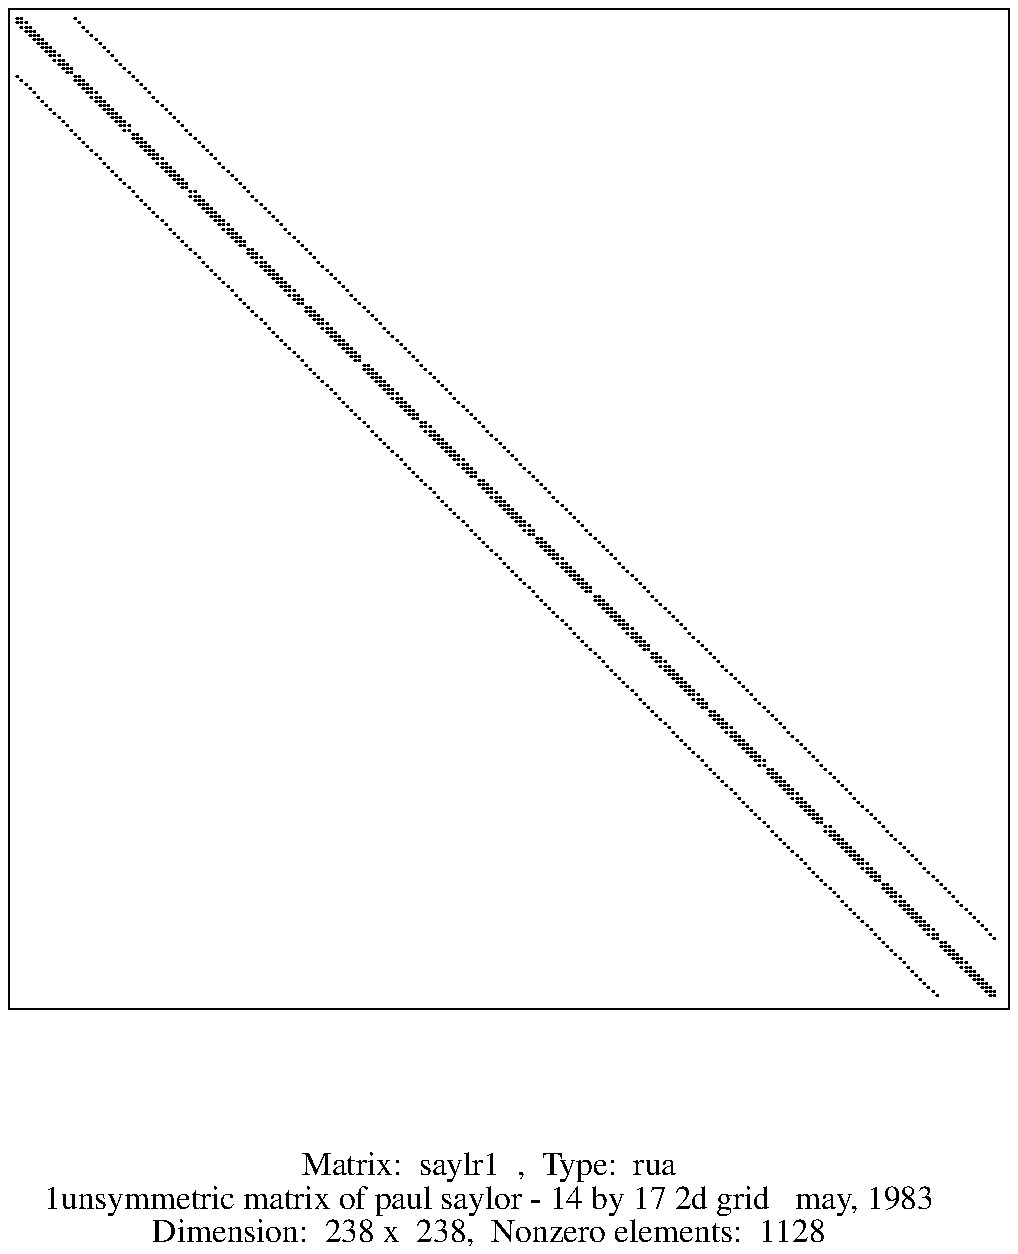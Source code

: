 .PS 5in
.po 1.8i
box invisible wid 7.0 ht 7.0 with .sw at (0.0,0.0) 
box wid  7.00 ht  7.00 with .sw at ( 0.00, 0.00)
.ps 12
"." at  0.030, 6.970 ljust  
"." at  0.030, 6.941 ljust  
"." at  0.030, 6.566 ljust  
"." at  0.059, 6.970 ljust  
"." at  0.059, 6.941 ljust  
"." at  0.059, 6.912 ljust  
"." at  0.059, 6.537 ljust  
"." at  0.088, 6.941 ljust  
"." at  0.088, 6.912 ljust  
"." at  0.088, 6.883 ljust  
"." at  0.088, 6.508 ljust  
"." at  0.117, 6.912 ljust  
"." at  0.117, 6.883 ljust  
"." at  0.117, 6.855 ljust  
"." at  0.117, 6.479 ljust  
"." at  0.145, 6.883 ljust  
"." at  0.145, 6.855 ljust  
"." at  0.145, 6.826 ljust  
"." at  0.145, 6.451 ljust  
"." at  0.174, 6.855 ljust  
"." at  0.174, 6.826 ljust  
"." at  0.174, 6.797 ljust  
"." at  0.174, 6.422 ljust  
"." at  0.203, 6.826 ljust  
"." at  0.203, 6.797 ljust  
"." at  0.203, 6.768 ljust  
"." at  0.203, 6.393 ljust  
"." at  0.232, 6.797 ljust  
"." at  0.232, 6.768 ljust  
"." at  0.232, 6.739 ljust  
"." at  0.232, 6.364 ljust  
"." at  0.261, 6.768 ljust  
"." at  0.261, 6.739 ljust  
"." at  0.261, 6.710 ljust  
"." at  0.261, 6.335 ljust  
"." at  0.290, 6.739 ljust  
"." at  0.290, 6.710 ljust  
"." at  0.290, 6.681 ljust  
"." at  0.290, 6.306 ljust  
"." at  0.319, 6.710 ljust  
"." at  0.319, 6.681 ljust  
"." at  0.319, 6.653 ljust  
"." at  0.319, 6.277 ljust  
"." at  0.347, 6.681 ljust  
"." at  0.347, 6.653 ljust  
"." at  0.347, 6.624 ljust  
"." at  0.347, 6.248 ljust  
"." at  0.376, 6.653 ljust  
"." at  0.376, 6.624 ljust  
"." at  0.376, 6.595 ljust  
"." at  0.376, 6.220 ljust  
"." at  0.405, 6.624 ljust  
"." at  0.405, 6.595 ljust  
"." at  0.405, 6.191 ljust  
"." at  0.434, 6.970 ljust  
"." at  0.434, 6.566 ljust  
"." at  0.434, 6.537 ljust  
"." at  0.434, 6.162 ljust  
"." at  0.463, 6.941 ljust  
"." at  0.463, 6.566 ljust  
"." at  0.463, 6.537 ljust  
"." at  0.463, 6.508 ljust  
"." at  0.463, 6.133 ljust  
"." at  0.492, 6.912 ljust  
"." at  0.492, 6.537 ljust  
"." at  0.492, 6.508 ljust  
"." at  0.492, 6.479 ljust  
"." at  0.492, 6.104 ljust  
"." at  0.521, 6.883 ljust  
"." at  0.521, 6.508 ljust  
"." at  0.521, 6.479 ljust  
"." at  0.521, 6.451 ljust  
"." at  0.521, 6.075 ljust  
"." at  0.549, 6.855 ljust  
"." at  0.549, 6.479 ljust  
"." at  0.549, 6.451 ljust  
"." at  0.549, 6.422 ljust  
"." at  0.549, 6.046 ljust  
"." at  0.578, 6.826 ljust  
"." at  0.578, 6.451 ljust  
"." at  0.578, 6.422 ljust  
"." at  0.578, 6.393 ljust  
"." at  0.578, 6.018 ljust  
"." at  0.607, 6.797 ljust  
"." at  0.607, 6.422 ljust  
"." at  0.607, 6.393 ljust  
"." at  0.607, 6.364 ljust  
"." at  0.607, 5.989 ljust  
"." at  0.636, 6.768 ljust  
"." at  0.636, 6.393 ljust  
"." at  0.636, 6.364 ljust  
"." at  0.636, 6.335 ljust  
"." at  0.636, 5.960 ljust  
"." at  0.665, 6.739 ljust  
"." at  0.665, 6.364 ljust  
"." at  0.665, 6.335 ljust  
"." at  0.665, 6.306 ljust  
"." at  0.665, 5.931 ljust  
"." at  0.694, 6.710 ljust  
"." at  0.694, 6.335 ljust  
"." at  0.694, 6.306 ljust  
"." at  0.694, 6.277 ljust  
"." at  0.694, 5.902 ljust  
"." at  0.723, 6.681 ljust  
"." at  0.723, 6.306 ljust  
"." at  0.723, 6.277 ljust  
"." at  0.723, 6.248 ljust  
"." at  0.723, 5.873 ljust  
"." at  0.752, 6.653 ljust  
"." at  0.752, 6.277 ljust  
"." at  0.752, 6.248 ljust  
"." at  0.752, 6.220 ljust  
"." at  0.752, 5.844 ljust  
"." at  0.780, 6.624 ljust  
"." at  0.780, 6.248 ljust  
"." at  0.780, 6.220 ljust  
"." at  0.780, 6.191 ljust  
"." at  0.780, 5.816 ljust  
"." at  0.809, 6.595 ljust  
"." at  0.809, 6.220 ljust  
"." at  0.809, 6.191 ljust  
"." at  0.809, 5.787 ljust  
"." at  0.838, 6.566 ljust  
"." at  0.838, 6.162 ljust  
"." at  0.838, 6.133 ljust  
"." at  0.838, 5.758 ljust  
"." at  0.867, 6.537 ljust  
"." at  0.867, 6.162 ljust  
"." at  0.867, 6.133 ljust  
"." at  0.867, 6.104 ljust  
"." at  0.867, 5.729 ljust  
"." at  0.896, 6.508 ljust  
"." at  0.896, 6.133 ljust  
"." at  0.896, 6.104 ljust  
"." at  0.896, 6.075 ljust  
"." at  0.896, 5.700 ljust  
"." at  0.925, 6.479 ljust  
"." at  0.925, 6.104 ljust  
"." at  0.925, 6.075 ljust  
"." at  0.925, 6.046 ljust  
"." at  0.925, 5.671 ljust  
"." at  0.954, 6.451 ljust  
"." at  0.954, 6.075 ljust  
"." at  0.954, 6.046 ljust  
"." at  0.954, 6.018 ljust  
"." at  0.954, 5.642 ljust  
"." at  0.982, 6.422 ljust  
"." at  0.982, 6.046 ljust  
"." at  0.982, 6.018 ljust  
"." at  0.982, 5.989 ljust  
"." at  0.982, 5.614 ljust  
"." at  1.011, 6.393 ljust  
"." at  1.011, 6.018 ljust  
"." at  1.011, 5.989 ljust  
"." at  1.011, 5.960 ljust  
"." at  1.011, 5.585 ljust  
"." at  1.040, 6.364 ljust  
"." at  1.040, 5.989 ljust  
"." at  1.040, 5.960 ljust  
"." at  1.040, 5.931 ljust  
"." at  1.040, 5.556 ljust  
"." at  1.069, 6.335 ljust  
"." at  1.069, 5.960 ljust  
"." at  1.069, 5.931 ljust  
"." at  1.069, 5.902 ljust  
"." at  1.069, 5.527 ljust  
"." at  1.098, 6.306 ljust  
"." at  1.098, 5.931 ljust  
"." at  1.098, 5.902 ljust  
"." at  1.098, 5.873 ljust  
"." at  1.098, 5.498 ljust  
"." at  1.127, 6.277 ljust  
"." at  1.127, 5.902 ljust  
"." at  1.127, 5.873 ljust  
"." at  1.127, 5.844 ljust  
"." at  1.127, 5.469 ljust  
"." at  1.156, 6.248 ljust  
"." at  1.156, 5.873 ljust  
"." at  1.156, 5.844 ljust  
"." at  1.156, 5.816 ljust  
"." at  1.156, 5.440 ljust  
"." at  1.184, 6.220 ljust  
"." at  1.184, 5.844 ljust  
"." at  1.184, 5.816 ljust  
"." at  1.184, 5.787 ljust  
"." at  1.184, 5.412 ljust  
"." at  1.213, 6.191 ljust  
"." at  1.213, 5.816 ljust  
"." at  1.213, 5.787 ljust  
"." at  1.213, 5.383 ljust  
"." at  1.242, 6.162 ljust  
"." at  1.242, 5.758 ljust  
"." at  1.242, 5.729 ljust  
"." at  1.242, 5.354 ljust  
"." at  1.271, 6.133 ljust  
"." at  1.271, 5.758 ljust  
"." at  1.271, 5.729 ljust  
"." at  1.271, 5.700 ljust  
"." at  1.271, 5.325 ljust  
"." at  1.300, 6.104 ljust  
"." at  1.300, 5.729 ljust  
"." at  1.300, 5.700 ljust  
"." at  1.300, 5.671 ljust  
"." at  1.300, 5.296 ljust  
"." at  1.329, 6.075 ljust  
"." at  1.329, 5.700 ljust  
"." at  1.329, 5.671 ljust  
"." at  1.329, 5.642 ljust  
"." at  1.329, 5.267 ljust  
"." at  1.358, 6.046 ljust  
"." at  1.358, 5.671 ljust  
"." at  1.358, 5.642 ljust  
"." at  1.358, 5.614 ljust  
"." at  1.358, 5.238 ljust  
"." at  1.386, 6.018 ljust  
"." at  1.386, 5.642 ljust  
"." at  1.386, 5.614 ljust  
"." at  1.386, 5.585 ljust  
"." at  1.386, 5.209 ljust  
"." at  1.415, 5.989 ljust  
"." at  1.415, 5.614 ljust  
"." at  1.415, 5.585 ljust  
"." at  1.415, 5.556 ljust  
"." at  1.415, 5.181 ljust  
"." at  1.444, 5.960 ljust  
"." at  1.444, 5.585 ljust  
"." at  1.444, 5.556 ljust  
"." at  1.444, 5.527 ljust  
"." at  1.444, 5.152 ljust  
"." at  1.473, 5.931 ljust  
"." at  1.473, 5.556 ljust  
"." at  1.473, 5.527 ljust  
"." at  1.473, 5.498 ljust  
"." at  1.473, 5.123 ljust  
"." at  1.502, 5.902 ljust  
"." at  1.502, 5.527 ljust  
"." at  1.502, 5.498 ljust  
"." at  1.502, 5.469 ljust  
"." at  1.502, 5.094 ljust  
"." at  1.531, 5.873 ljust  
"." at  1.531, 5.498 ljust  
"." at  1.531, 5.469 ljust  
"." at  1.531, 5.440 ljust  
"." at  1.531, 5.065 ljust  
"." at  1.560, 5.844 ljust  
"." at  1.560, 5.469 ljust  
"." at  1.560, 5.440 ljust  
"." at  1.560, 5.412 ljust  
"." at  1.560, 5.036 ljust  
"." at  1.588, 5.816 ljust  
"." at  1.588, 5.440 ljust  
"." at  1.588, 5.412 ljust  
"." at  1.588, 5.383 ljust  
"." at  1.588, 5.007 ljust  
"." at  1.617, 5.787 ljust  
"." at  1.617, 5.412 ljust  
"." at  1.617, 5.383 ljust  
"." at  1.617, 4.979 ljust  
"." at  1.646, 5.758 ljust  
"." at  1.646, 5.354 ljust  
"." at  1.646, 5.325 ljust  
"." at  1.646, 4.950 ljust  
"." at  1.675, 5.729 ljust  
"." at  1.675, 5.354 ljust  
"." at  1.675, 5.325 ljust  
"." at  1.675, 5.296 ljust  
"." at  1.675, 4.921 ljust  
"." at  1.704, 5.700 ljust  
"." at  1.704, 5.325 ljust  
"." at  1.704, 5.296 ljust  
"." at  1.704, 5.267 ljust  
"." at  1.704, 4.892 ljust  
"." at  1.733, 5.671 ljust  
"." at  1.733, 5.296 ljust  
"." at  1.733, 5.267 ljust  
"." at  1.733, 5.238 ljust  
"." at  1.733, 4.863 ljust  
"." at  1.762, 5.642 ljust  
"." at  1.762, 5.267 ljust  
"." at  1.762, 5.238 ljust  
"." at  1.762, 5.209 ljust  
"." at  1.762, 4.834 ljust  
"." at  1.791, 5.614 ljust  
"." at  1.791, 5.238 ljust  
"." at  1.791, 5.209 ljust  
"." at  1.791, 5.181 ljust  
"." at  1.791, 4.805 ljust  
"." at  1.819, 5.585 ljust  
"." at  1.819, 5.209 ljust  
"." at  1.819, 5.181 ljust  
"." at  1.819, 5.152 ljust  
"." at  1.819, 4.777 ljust  
"." at  1.848, 5.556 ljust  
"." at  1.848, 5.181 ljust  
"." at  1.848, 5.152 ljust  
"." at  1.848, 5.123 ljust  
"." at  1.848, 4.748 ljust  
"." at  1.877, 5.527 ljust  
"." at  1.877, 5.152 ljust  
"." at  1.877, 5.123 ljust  
"." at  1.877, 5.094 ljust  
"." at  1.877, 4.719 ljust  
"." at  1.906, 5.498 ljust  
"." at  1.906, 5.123 ljust  
"." at  1.906, 5.094 ljust  
"." at  1.906, 5.065 ljust  
"." at  1.906, 4.690 ljust  
"." at  1.935, 5.469 ljust  
"." at  1.935, 5.094 ljust  
"." at  1.935, 5.065 ljust  
"." at  1.935, 5.036 ljust  
"." at  1.935, 4.661 ljust  
"." at  1.964, 5.440 ljust  
"." at  1.964, 5.065 ljust  
"." at  1.964, 5.036 ljust  
"." at  1.964, 5.007 ljust  
"." at  1.964, 4.632 ljust  
"." at  1.993, 5.412 ljust  
"." at  1.993, 5.036 ljust  
"." at  1.993, 5.007 ljust  
"." at  1.993, 4.979 ljust  
"." at  1.993, 4.603 ljust  
"." at  2.021, 5.383 ljust  
"." at  2.021, 5.007 ljust  
"." at  2.021, 4.979 ljust  
"." at  2.021, 4.575 ljust  
"." at  2.050, 5.354 ljust  
"." at  2.050, 4.950 ljust  
"." at  2.050, 4.921 ljust  
"." at  2.050, 4.546 ljust  
"." at  2.079, 5.325 ljust  
"." at  2.079, 4.950 ljust  
"." at  2.079, 4.921 ljust  
"." at  2.079, 4.892 ljust  
"." at  2.079, 4.517 ljust  
"." at  2.108, 5.296 ljust  
"." at  2.108, 4.921 ljust  
"." at  2.108, 4.892 ljust  
"." at  2.108, 4.863 ljust  
"." at  2.108, 4.488 ljust  
"." at  2.137, 5.267 ljust  
"." at  2.137, 4.892 ljust  
"." at  2.137, 4.863 ljust  
"." at  2.137, 4.834 ljust  
"." at  2.137, 4.459 ljust  
"." at  2.166, 5.238 ljust  
"." at  2.166, 4.863 ljust  
"." at  2.166, 4.834 ljust  
"." at  2.166, 4.805 ljust  
"." at  2.166, 4.430 ljust  
"." at  2.195, 5.209 ljust  
"." at  2.195, 4.834 ljust  
"." at  2.195, 4.805 ljust  
"." at  2.195, 4.777 ljust  
"." at  2.195, 4.401 ljust  
"." at  2.223, 5.181 ljust  
"." at  2.223, 4.805 ljust  
"." at  2.223, 4.777 ljust  
"." at  2.223, 4.748 ljust  
"." at  2.223, 4.373 ljust  
"." at  2.252, 5.152 ljust  
"." at  2.252, 4.777 ljust  
"." at  2.252, 4.748 ljust  
"." at  2.252, 4.719 ljust  
"." at  2.252, 4.344 ljust  
"." at  2.281, 5.123 ljust  
"." at  2.281, 4.748 ljust  
"." at  2.281, 4.719 ljust  
"." at  2.281, 4.690 ljust  
"." at  2.281, 4.315 ljust  
"." at  2.310, 5.094 ljust  
"." at  2.310, 4.719 ljust  
"." at  2.310, 4.690 ljust  
"." at  2.310, 4.661 ljust  
"." at  2.310, 4.286 ljust  
"." at  2.339, 5.065 ljust  
"." at  2.339, 4.690 ljust  
"." at  2.339, 4.661 ljust  
"." at  2.339, 4.632 ljust  
"." at  2.339, 4.257 ljust  
"." at  2.368, 5.036 ljust  
"." at  2.368, 4.661 ljust  
"." at  2.368, 4.632 ljust  
"." at  2.368, 4.603 ljust  
"." at  2.368, 4.228 ljust  
"." at  2.397, 5.007 ljust  
"." at  2.397, 4.632 ljust  
"." at  2.397, 4.603 ljust  
"." at  2.397, 4.575 ljust  
"." at  2.397, 4.199 ljust  
"." at  2.425, 4.979 ljust  
"." at  2.425, 4.603 ljust  
"." at  2.425, 4.575 ljust  
"." at  2.425, 4.171 ljust  
"." at  2.454, 4.950 ljust  
"." at  2.454, 4.546 ljust  
"." at  2.454, 4.517 ljust  
"." at  2.454, 4.142 ljust  
"." at  2.483, 4.921 ljust  
"." at  2.483, 4.546 ljust  
"." at  2.483, 4.517 ljust  
"." at  2.483, 4.488 ljust  
"." at  2.483, 4.113 ljust  
"." at  2.512, 4.892 ljust  
"." at  2.512, 4.517 ljust  
"." at  2.512, 4.488 ljust  
"." at  2.512, 4.459 ljust  
"." at  2.512, 4.084 ljust  
"." at  2.541, 4.863 ljust  
"." at  2.541, 4.488 ljust  
"." at  2.541, 4.459 ljust  
"." at  2.541, 4.430 ljust  
"." at  2.541, 4.055 ljust  
"." at  2.570, 4.834 ljust  
"." at  2.570, 4.459 ljust  
"." at  2.570, 4.430 ljust  
"." at  2.570, 4.401 ljust  
"." at  2.570, 4.026 ljust  
"." at  2.599, 4.805 ljust  
"." at  2.599, 4.430 ljust  
"." at  2.599, 4.401 ljust  
"." at  2.599, 4.373 ljust  
"." at  2.599, 3.997 ljust  
"." at  2.627, 4.777 ljust  
"." at  2.627, 4.401 ljust  
"." at  2.627, 4.373 ljust  
"." at  2.627, 4.344 ljust  
"." at  2.627, 3.968 ljust  
"." at  2.656, 4.748 ljust  
"." at  2.656, 4.373 ljust  
"." at  2.656, 4.344 ljust  
"." at  2.656, 4.315 ljust  
"." at  2.656, 3.940 ljust  
"." at  2.685, 4.719 ljust  
"." at  2.685, 4.344 ljust  
"." at  2.685, 4.315 ljust  
"." at  2.685, 4.286 ljust  
"." at  2.685, 3.911 ljust  
"." at  2.714, 4.690 ljust  
"." at  2.714, 4.315 ljust  
"." at  2.714, 4.286 ljust  
"." at  2.714, 4.257 ljust  
"." at  2.714, 3.882 ljust  
"." at  2.743, 4.661 ljust  
"." at  2.743, 4.286 ljust  
"." at  2.743, 4.257 ljust  
"." at  2.743, 4.228 ljust  
"." at  2.743, 3.853 ljust  
"." at  2.772, 4.632 ljust  
"." at  2.772, 4.257 ljust  
"." at  2.772, 4.228 ljust  
"." at  2.772, 4.199 ljust  
"." at  2.772, 3.824 ljust  
"." at  2.801, 4.603 ljust  
"." at  2.801, 4.228 ljust  
"." at  2.801, 4.199 ljust  
"." at  2.801, 4.171 ljust  
"." at  2.801, 3.795 ljust  
"." at  2.829, 4.575 ljust  
"." at  2.829, 4.199 ljust  
"." at  2.829, 4.171 ljust  
"." at  2.829, 3.766 ljust  
"." at  2.858, 4.546 ljust  
"." at  2.858, 4.142 ljust  
"." at  2.858, 4.113 ljust  
"." at  2.858, 3.738 ljust  
"." at  2.887, 4.517 ljust  
"." at  2.887, 4.142 ljust  
"." at  2.887, 4.113 ljust  
"." at  2.887, 4.084 ljust  
"." at  2.887, 3.709 ljust  
"." at  2.916, 4.488 ljust  
"." at  2.916, 4.113 ljust  
"." at  2.916, 4.084 ljust  
"." at  2.916, 4.055 ljust  
"." at  2.916, 3.680 ljust  
"." at  2.945, 4.459 ljust  
"." at  2.945, 4.084 ljust  
"." at  2.945, 4.055 ljust  
"." at  2.945, 4.026 ljust  
"." at  2.945, 3.651 ljust  
"." at  2.974, 4.430 ljust  
"." at  2.974, 4.055 ljust  
"." at  2.974, 4.026 ljust  
"." at  2.974, 3.997 ljust  
"." at  2.974, 3.622 ljust  
"." at  3.003, 4.401 ljust  
"." at  3.003, 4.026 ljust  
"." at  3.003, 3.997 ljust  
"." at  3.003, 3.968 ljust  
"." at  3.003, 3.593 ljust  
"." at  3.032, 4.373 ljust  
"." at  3.032, 3.997 ljust  
"." at  3.032, 3.968 ljust  
"." at  3.032, 3.940 ljust  
"." at  3.032, 3.564 ljust  
"." at  3.060, 4.344 ljust  
"." at  3.060, 3.968 ljust  
"." at  3.060, 3.940 ljust  
"." at  3.060, 3.911 ljust  
"." at  3.060, 3.536 ljust  
"." at  3.089, 4.315 ljust  
"." at  3.089, 3.940 ljust  
"." at  3.089, 3.911 ljust  
"." at  3.089, 3.882 ljust  
"." at  3.089, 3.507 ljust  
"." at  3.118, 4.286 ljust  
"." at  3.118, 3.911 ljust  
"." at  3.118, 3.882 ljust  
"." at  3.118, 3.853 ljust  
"." at  3.118, 3.478 ljust  
"." at  3.147, 4.257 ljust  
"." at  3.147, 3.882 ljust  
"." at  3.147, 3.853 ljust  
"." at  3.147, 3.824 ljust  
"." at  3.147, 3.449 ljust  
"." at  3.176, 4.228 ljust  
"." at  3.176, 3.853 ljust  
"." at  3.176, 3.824 ljust  
"." at  3.176, 3.795 ljust  
"." at  3.176, 3.420 ljust  
"." at  3.205, 4.199 ljust  
"." at  3.205, 3.824 ljust  
"." at  3.205, 3.795 ljust  
"." at  3.205, 3.766 ljust  
"." at  3.205, 3.391 ljust  
"." at  3.234, 4.171 ljust  
"." at  3.234, 3.795 ljust  
"." at  3.234, 3.766 ljust  
"." at  3.234, 3.362 ljust  
"." at  3.262, 4.142 ljust  
"." at  3.262, 3.738 ljust  
"." at  3.262, 3.709 ljust  
"." at  3.262, 3.334 ljust  
"." at  3.291, 4.113 ljust  
"." at  3.291, 3.738 ljust  
"." at  3.291, 3.709 ljust  
"." at  3.291, 3.680 ljust  
"." at  3.291, 3.305 ljust  
"." at  3.320, 4.084 ljust  
"." at  3.320, 3.709 ljust  
"." at  3.320, 3.680 ljust  
"." at  3.320, 3.651 ljust  
"." at  3.320, 3.276 ljust  
"." at  3.349, 4.055 ljust  
"." at  3.349, 3.680 ljust  
"." at  3.349, 3.651 ljust  
"." at  3.349, 3.622 ljust  
"." at  3.349, 3.247 ljust  
"." at  3.378, 4.026 ljust  
"." at  3.378, 3.651 ljust  
"." at  3.378, 3.622 ljust  
"." at  3.378, 3.593 ljust  
"." at  3.378, 3.218 ljust  
"." at  3.407, 3.997 ljust  
"." at  3.407, 3.622 ljust  
"." at  3.407, 3.593 ljust  
"." at  3.407, 3.564 ljust  
"." at  3.407, 3.189 ljust  
"." at  3.436, 3.968 ljust  
"." at  3.436, 3.593 ljust  
"." at  3.436, 3.564 ljust  
"." at  3.436, 3.536 ljust  
"." at  3.436, 3.160 ljust  
"." at  3.464, 3.940 ljust  
"." at  3.464, 3.564 ljust  
"." at  3.464, 3.536 ljust  
"." at  3.464, 3.507 ljust  
"." at  3.464, 3.132 ljust  
"." at  3.493, 3.911 ljust  
"." at  3.493, 3.536 ljust  
"." at  3.493, 3.507 ljust  
"." at  3.493, 3.478 ljust  
"." at  3.493, 3.103 ljust  
"." at  3.522, 3.882 ljust  
"." at  3.522, 3.507 ljust  
"." at  3.522, 3.478 ljust  
"." at  3.522, 3.449 ljust  
"." at  3.522, 3.074 ljust  
"." at  3.551, 3.853 ljust  
"." at  3.551, 3.478 ljust  
"." at  3.551, 3.449 ljust  
"." at  3.551, 3.420 ljust  
"." at  3.551, 3.045 ljust  
"." at  3.580, 3.824 ljust  
"." at  3.580, 3.449 ljust  
"." at  3.580, 3.420 ljust  
"." at  3.580, 3.391 ljust  
"." at  3.580, 3.016 ljust  
"." at  3.609, 3.795 ljust  
"." at  3.609, 3.420 ljust  
"." at  3.609, 3.391 ljust  
"." at  3.609, 3.362 ljust  
"." at  3.609, 2.987 ljust  
"." at  3.638, 3.766 ljust  
"." at  3.638, 3.391 ljust  
"." at  3.638, 3.362 ljust  
"." at  3.638, 2.958 ljust  
"." at  3.666, 3.738 ljust  
"." at  3.666, 3.334 ljust  
"." at  3.666, 3.305 ljust  
"." at  3.666, 2.929 ljust  
"." at  3.695, 3.709 ljust  
"." at  3.695, 3.334 ljust  
"." at  3.695, 3.305 ljust  
"." at  3.695, 3.276 ljust  
"." at  3.695, 2.901 ljust  
"." at  3.724, 3.680 ljust  
"." at  3.724, 3.305 ljust  
"." at  3.724, 3.276 ljust  
"." at  3.724, 3.247 ljust  
"." at  3.724, 2.872 ljust  
"." at  3.753, 3.651 ljust  
"." at  3.753, 3.276 ljust  
"." at  3.753, 3.247 ljust  
"." at  3.753, 3.218 ljust  
"." at  3.753, 2.843 ljust  
"." at  3.782, 3.622 ljust  
"." at  3.782, 3.247 ljust  
"." at  3.782, 3.218 ljust  
"." at  3.782, 3.189 ljust  
"." at  3.782, 2.814 ljust  
"." at  3.811, 3.593 ljust  
"." at  3.811, 3.218 ljust  
"." at  3.811, 3.189 ljust  
"." at  3.811, 3.160 ljust  
"." at  3.811, 2.785 ljust  
"." at  3.840, 3.564 ljust  
"." at  3.840, 3.189 ljust  
"." at  3.840, 3.160 ljust  
"." at  3.840, 3.132 ljust  
"." at  3.840, 2.756 ljust  
"." at  3.868, 3.536 ljust  
"." at  3.868, 3.160 ljust  
"." at  3.868, 3.132 ljust  
"." at  3.868, 3.103 ljust  
"." at  3.868, 2.727 ljust  
"." at  3.897, 3.507 ljust  
"." at  3.897, 3.132 ljust  
"." at  3.897, 3.103 ljust  
"." at  3.897, 3.074 ljust  
"." at  3.897, 2.699 ljust  
"." at  3.926, 3.478 ljust  
"." at  3.926, 3.103 ljust  
"." at  3.926, 3.074 ljust  
"." at  3.926, 3.045 ljust  
"." at  3.926, 2.670 ljust  
"." at  3.955, 3.449 ljust  
"." at  3.955, 3.074 ljust  
"." at  3.955, 3.045 ljust  
"." at  3.955, 3.016 ljust  
"." at  3.955, 2.641 ljust  
"." at  3.984, 3.420 ljust  
"." at  3.984, 3.045 ljust  
"." at  3.984, 3.016 ljust  
"." at  3.984, 2.987 ljust  
"." at  3.984, 2.612 ljust  
"." at  4.013, 3.391 ljust  
"." at  4.013, 3.016 ljust  
"." at  4.013, 2.987 ljust  
"." at  4.013, 2.958 ljust  
"." at  4.013, 2.583 ljust  
"." at  4.042, 3.362 ljust  
"." at  4.042, 2.987 ljust  
"." at  4.042, 2.958 ljust  
"." at  4.042, 2.554 ljust  
"." at  4.071, 3.334 ljust  
"." at  4.071, 2.929 ljust  
"." at  4.071, 2.901 ljust  
"." at  4.071, 2.525 ljust  
"." at  4.099, 3.305 ljust  
"." at  4.099, 2.929 ljust  
"." at  4.099, 2.901 ljust  
"." at  4.099, 2.872 ljust  
"." at  4.099, 2.497 ljust  
"." at  4.128, 3.276 ljust  
"." at  4.128, 2.901 ljust  
"." at  4.128, 2.872 ljust  
"." at  4.128, 2.843 ljust  
"." at  4.128, 2.468 ljust  
"." at  4.157, 3.247 ljust  
"." at  4.157, 2.872 ljust  
"." at  4.157, 2.843 ljust  
"." at  4.157, 2.814 ljust  
"." at  4.157, 2.439 ljust  
"." at  4.186, 3.218 ljust  
"." at  4.186, 2.843 ljust  
"." at  4.186, 2.814 ljust  
"." at  4.186, 2.785 ljust  
"." at  4.186, 2.410 ljust  
"." at  4.215, 3.189 ljust  
"." at  4.215, 2.814 ljust  
"." at  4.215, 2.785 ljust  
"." at  4.215, 2.756 ljust  
"." at  4.215, 2.381 ljust  
"." at  4.244, 3.160 ljust  
"." at  4.244, 2.785 ljust  
"." at  4.244, 2.756 ljust  
"." at  4.244, 2.727 ljust  
"." at  4.244, 2.352 ljust  
"." at  4.273, 3.132 ljust  
"." at  4.273, 2.756 ljust  
"." at  4.273, 2.727 ljust  
"." at  4.273, 2.699 ljust  
"." at  4.273, 2.323 ljust  
"." at  4.301, 3.103 ljust  
"." at  4.301, 2.727 ljust  
"." at  4.301, 2.699 ljust  
"." at  4.301, 2.670 ljust  
"." at  4.301, 2.295 ljust  
"." at  4.330, 3.074 ljust  
"." at  4.330, 2.699 ljust  
"." at  4.330, 2.670 ljust  
"." at  4.330, 2.641 ljust  
"." at  4.330, 2.266 ljust  
"." at  4.359, 3.045 ljust  
"." at  4.359, 2.670 ljust  
"." at  4.359, 2.641 ljust  
"." at  4.359, 2.612 ljust  
"." at  4.359, 2.237 ljust  
"." at  4.388, 3.016 ljust  
"." at  4.388, 2.641 ljust  
"." at  4.388, 2.612 ljust  
"." at  4.388, 2.583 ljust  
"." at  4.388, 2.208 ljust  
"." at  4.417, 2.987 ljust  
"." at  4.417, 2.612 ljust  
"." at  4.417, 2.583 ljust  
"." at  4.417, 2.554 ljust  
"." at  4.417, 2.179 ljust  
"." at  4.446, 2.958 ljust  
"." at  4.446, 2.583 ljust  
"." at  4.446, 2.554 ljust  
"." at  4.446, 2.150 ljust  
"." at  4.475, 2.929 ljust  
"." at  4.475, 2.525 ljust  
"." at  4.475, 2.497 ljust  
"." at  4.475, 2.121 ljust  
"." at  4.503, 2.901 ljust  
"." at  4.503, 2.525 ljust  
"." at  4.503, 2.497 ljust  
"." at  4.503, 2.468 ljust  
"." at  4.503, 2.093 ljust  
"." at  4.532, 2.872 ljust  
"." at  4.532, 2.497 ljust  
"." at  4.532, 2.468 ljust  
"." at  4.532, 2.439 ljust  
"." at  4.532, 2.064 ljust  
"." at  4.561, 2.843 ljust  
"." at  4.561, 2.468 ljust  
"." at  4.561, 2.439 ljust  
"." at  4.561, 2.410 ljust  
"." at  4.561, 2.035 ljust  
"." at  4.590, 2.814 ljust  
"." at  4.590, 2.439 ljust  
"." at  4.590, 2.410 ljust  
"." at  4.590, 2.381 ljust  
"." at  4.590, 2.006 ljust  
"." at  4.619, 2.785 ljust  
"." at  4.619, 2.410 ljust  
"." at  4.619, 2.381 ljust  
"." at  4.619, 2.352 ljust  
"." at  4.619, 1.977 ljust  
"." at  4.648, 2.756 ljust  
"." at  4.648, 2.381 ljust  
"." at  4.648, 2.352 ljust  
"." at  4.648, 2.323 ljust  
"." at  4.648, 1.948 ljust  
"." at  4.677, 2.727 ljust  
"." at  4.677, 2.352 ljust  
"." at  4.677, 2.323 ljust  
"." at  4.677, 2.295 ljust  
"." at  4.677, 1.919 ljust  
"." at  4.705, 2.699 ljust  
"." at  4.705, 2.323 ljust  
"." at  4.705, 2.295 ljust  
"." at  4.705, 2.266 ljust  
"." at  4.705, 1.891 ljust  
"." at  4.734, 2.670 ljust  
"." at  4.734, 2.295 ljust  
"." at  4.734, 2.266 ljust  
"." at  4.734, 2.237 ljust  
"." at  4.734, 1.862 ljust  
"." at  4.763, 2.641 ljust  
"." at  4.763, 2.266 ljust  
"." at  4.763, 2.237 ljust  
"." at  4.763, 2.208 ljust  
"." at  4.763, 1.833 ljust  
"." at  4.792, 2.612 ljust  
"." at  4.792, 2.237 ljust  
"." at  4.792, 2.208 ljust  
"." at  4.792, 2.179 ljust  
"." at  4.792, 1.804 ljust  
"." at  4.821, 2.583 ljust  
"." at  4.821, 2.208 ljust  
"." at  4.821, 2.179 ljust  
"." at  4.821, 2.150 ljust  
"." at  4.821, 1.775 ljust  
"." at  4.850, 2.554 ljust  
"." at  4.850, 2.179 ljust  
"." at  4.850, 2.150 ljust  
"." at  4.850, 1.746 ljust  
"." at  4.879, 2.525 ljust  
"." at  4.879, 2.121 ljust  
"." at  4.879, 2.093 ljust  
"." at  4.879, 1.717 ljust  
"." at  4.907, 2.497 ljust  
"." at  4.907, 2.121 ljust  
"." at  4.907, 2.093 ljust  
"." at  4.907, 2.064 ljust  
"." at  4.907, 1.688 ljust  
"." at  4.936, 2.468 ljust  
"." at  4.936, 2.093 ljust  
"." at  4.936, 2.064 ljust  
"." at  4.936, 2.035 ljust  
"." at  4.936, 1.660 ljust  
"." at  4.965, 2.439 ljust  
"." at  4.965, 2.064 ljust  
"." at  4.965, 2.035 ljust  
"." at  4.965, 2.006 ljust  
"." at  4.965, 1.631 ljust  
"." at  4.994, 2.410 ljust  
"." at  4.994, 2.035 ljust  
"." at  4.994, 2.006 ljust  
"." at  4.994, 1.977 ljust  
"." at  4.994, 1.602 ljust  
"." at  5.023, 2.381 ljust  
"." at  5.023, 2.006 ljust  
"." at  5.023, 1.977 ljust  
"." at  5.023, 1.948 ljust  
"." at  5.023, 1.573 ljust  
"." at  5.052, 2.352 ljust  
"." at  5.052, 1.977 ljust  
"." at  5.052, 1.948 ljust  
"." at  5.052, 1.919 ljust  
"." at  5.052, 1.544 ljust  
"." at  5.081, 2.323 ljust  
"." at  5.081, 1.948 ljust  
"." at  5.081, 1.919 ljust  
"." at  5.081, 1.891 ljust  
"." at  5.081, 1.515 ljust  
"." at  5.109, 2.295 ljust  
"." at  5.109, 1.919 ljust  
"." at  5.109, 1.891 ljust  
"." at  5.109, 1.862 ljust  
"." at  5.109, 1.486 ljust  
"." at  5.138, 2.266 ljust  
"." at  5.138, 1.891 ljust  
"." at  5.138, 1.862 ljust  
"." at  5.138, 1.833 ljust  
"." at  5.138, 1.458 ljust  
"." at  5.167, 2.237 ljust  
"." at  5.167, 1.862 ljust  
"." at  5.167, 1.833 ljust  
"." at  5.167, 1.804 ljust  
"." at  5.167, 1.429 ljust  
"." at  5.196, 2.208 ljust  
"." at  5.196, 1.833 ljust  
"." at  5.196, 1.804 ljust  
"." at  5.196, 1.775 ljust  
"." at  5.196, 1.400 ljust  
"." at  5.225, 2.179 ljust  
"." at  5.225, 1.804 ljust  
"." at  5.225, 1.775 ljust  
"." at  5.225, 1.746 ljust  
"." at  5.225, 1.371 ljust  
"." at  5.254, 2.150 ljust  
"." at  5.254, 1.775 ljust  
"." at  5.254, 1.746 ljust  
"." at  5.254, 1.342 ljust  
"." at  5.283, 2.121 ljust  
"." at  5.283, 1.717 ljust  
"." at  5.283, 1.688 ljust  
"." at  5.283, 1.313 ljust  
"." at  5.312, 2.093 ljust  
"." at  5.312, 1.717 ljust  
"." at  5.312, 1.688 ljust  
"." at  5.312, 1.660 ljust  
"." at  5.312, 1.284 ljust  
"." at  5.340, 2.064 ljust  
"." at  5.340, 1.688 ljust  
"." at  5.340, 1.660 ljust  
"." at  5.340, 1.631 ljust  
"." at  5.340, 1.256 ljust  
"." at  5.369, 2.035 ljust  
"." at  5.369, 1.660 ljust  
"." at  5.369, 1.631 ljust  
"." at  5.369, 1.602 ljust  
"." at  5.369, 1.227 ljust  
"." at  5.398, 2.006 ljust  
"." at  5.398, 1.631 ljust  
"." at  5.398, 1.602 ljust  
"." at  5.398, 1.573 ljust  
"." at  5.398, 1.198 ljust  
"." at  5.427, 1.977 ljust  
"." at  5.427, 1.602 ljust  
"." at  5.427, 1.573 ljust  
"." at  5.427, 1.544 ljust  
"." at  5.427, 1.169 ljust  
"." at  5.456, 1.948 ljust  
"." at  5.456, 1.573 ljust  
"." at  5.456, 1.544 ljust  
"." at  5.456, 1.515 ljust  
"." at  5.456, 1.140 ljust  
"." at  5.485, 1.919 ljust  
"." at  5.485, 1.544 ljust  
"." at  5.485, 1.515 ljust  
"." at  5.485, 1.486 ljust  
"." at  5.485, 1.111 ljust  
"." at  5.514, 1.891 ljust  
"." at  5.514, 1.515 ljust  
"." at  5.514, 1.486 ljust  
"." at  5.514, 1.458 ljust  
"." at  5.514, 1.082 ljust  
"." at  5.542, 1.862 ljust  
"." at  5.542, 1.486 ljust  
"." at  5.542, 1.458 ljust  
"." at  5.542, 1.429 ljust  
"." at  5.542, 1.054 ljust  
"." at  5.571, 1.833 ljust  
"." at  5.571, 1.458 ljust  
"." at  5.571, 1.429 ljust  
"." at  5.571, 1.400 ljust  
"." at  5.571, 1.025 ljust  
"." at  5.600, 1.804 ljust  
"." at  5.600, 1.429 ljust  
"." at  5.600, 1.400 ljust  
"." at  5.600, 1.371 ljust  
"." at  5.600, 0.996 ljust  
"." at  5.629, 1.775 ljust  
"." at  5.629, 1.400 ljust  
"." at  5.629, 1.371 ljust  
"." at  5.629, 1.342 ljust  
"." at  5.629, 0.967 ljust  
"." at  5.658, 1.746 ljust  
"." at  5.658, 1.371 ljust  
"." at  5.658, 1.342 ljust  
"." at  5.658, 0.938 ljust  
"." at  5.687, 1.717 ljust  
"." at  5.687, 1.313 ljust  
"." at  5.687, 1.284 ljust  
"." at  5.687, 0.909 ljust  
"." at  5.716, 1.688 ljust  
"." at  5.716, 1.313 ljust  
"." at  5.716, 1.284 ljust  
"." at  5.716, 1.256 ljust  
"." at  5.716, 0.880 ljust  
"." at  5.744, 1.660 ljust  
"." at  5.744, 1.284 ljust  
"." at  5.744, 1.256 ljust  
"." at  5.744, 1.227 ljust  
"." at  5.744, 0.852 ljust  
"." at  5.773, 1.631 ljust  
"." at  5.773, 1.256 ljust  
"." at  5.773, 1.227 ljust  
"." at  5.773, 1.198 ljust  
"." at  5.773, 0.823 ljust  
"." at  5.802, 1.602 ljust  
"." at  5.802, 1.227 ljust  
"." at  5.802, 1.198 ljust  
"." at  5.802, 1.169 ljust  
"." at  5.802, 0.794 ljust  
"." at  5.831, 1.573 ljust  
"." at  5.831, 1.198 ljust  
"." at  5.831, 1.169 ljust  
"." at  5.831, 1.140 ljust  
"." at  5.831, 0.765 ljust  
"." at  5.860, 1.544 ljust  
"." at  5.860, 1.169 ljust  
"." at  5.860, 1.140 ljust  
"." at  5.860, 1.111 ljust  
"." at  5.860, 0.736 ljust  
"." at  5.889, 1.515 ljust  
"." at  5.889, 1.140 ljust  
"." at  5.889, 1.111 ljust  
"." at  5.889, 1.082 ljust  
"." at  5.889, 0.707 ljust  
"." at  5.918, 1.486 ljust  
"." at  5.918, 1.111 ljust  
"." at  5.918, 1.082 ljust  
"." at  5.918, 1.054 ljust  
"." at  5.918, 0.678 ljust  
"." at  5.946, 1.458 ljust  
"." at  5.946, 1.082 ljust  
"." at  5.946, 1.054 ljust  
"." at  5.946, 1.025 ljust  
"." at  5.946, 0.649 ljust  
"." at  5.975, 1.429 ljust  
"." at  5.975, 1.054 ljust  
"." at  5.975, 1.025 ljust  
"." at  5.975, 0.996 ljust  
"." at  5.975, 0.621 ljust  
"." at  6.004, 1.400 ljust  
"." at  6.004, 1.025 ljust  
"." at  6.004, 0.996 ljust  
"." at  6.004, 0.967 ljust  
"." at  6.004, 0.592 ljust  
"." at  6.033, 1.371 ljust  
"." at  6.033, 0.996 ljust  
"." at  6.033, 0.967 ljust  
"." at  6.033, 0.938 ljust  
"." at  6.033, 0.563 ljust  
"." at  6.062, 1.342 ljust  
"." at  6.062, 0.967 ljust  
"." at  6.062, 0.938 ljust  
"." at  6.062, 0.534 ljust  
"." at  6.091, 1.313 ljust  
"." at  6.091, 0.909 ljust  
"." at  6.091, 0.880 ljust  
"." at  6.091, 0.505 ljust  
"." at  6.120, 1.284 ljust  
"." at  6.120, 0.909 ljust  
"." at  6.120, 0.880 ljust  
"." at  6.120, 0.852 ljust  
"." at  6.120, 0.476 ljust  
"." at  6.148, 1.256 ljust  
"." at  6.148, 0.880 ljust  
"." at  6.148, 0.852 ljust  
"." at  6.148, 0.823 ljust  
"." at  6.148, 0.447 ljust  
"." at  6.177, 1.227 ljust  
"." at  6.177, 0.852 ljust  
"." at  6.177, 0.823 ljust  
"." at  6.177, 0.794 ljust  
"." at  6.177, 0.419 ljust  
"." at  6.206, 1.198 ljust  
"." at  6.206, 0.823 ljust  
"." at  6.206, 0.794 ljust  
"." at  6.206, 0.765 ljust  
"." at  6.206, 0.390 ljust  
"." at  6.235, 1.169 ljust  
"." at  6.235, 0.794 ljust  
"." at  6.235, 0.765 ljust  
"." at  6.235, 0.736 ljust  
"." at  6.235, 0.361 ljust  
"." at  6.264, 1.140 ljust  
"." at  6.264, 0.765 ljust  
"." at  6.264, 0.736 ljust  
"." at  6.264, 0.707 ljust  
"." at  6.264, 0.332 ljust  
"." at  6.293, 1.111 ljust  
"." at  6.293, 0.736 ljust  
"." at  6.293, 0.707 ljust  
"." at  6.293, 0.678 ljust  
"." at  6.293, 0.303 ljust  
"." at  6.322, 1.082 ljust  
"." at  6.322, 0.707 ljust  
"." at  6.322, 0.678 ljust  
"." at  6.322, 0.649 ljust  
"." at  6.322, 0.274 ljust  
"." at  6.351, 1.054 ljust  
"." at  6.351, 0.678 ljust  
"." at  6.351, 0.649 ljust  
"." at  6.351, 0.621 ljust  
"." at  6.351, 0.245 ljust  
"." at  6.379, 1.025 ljust  
"." at  6.379, 0.649 ljust  
"." at  6.379, 0.621 ljust  
"." at  6.379, 0.592 ljust  
"." at  6.379, 0.217 ljust  
"." at  6.408, 0.996 ljust  
"." at  6.408, 0.621 ljust  
"." at  6.408, 0.592 ljust  
"." at  6.408, 0.563 ljust  
"." at  6.408, 0.188 ljust  
"." at  6.437, 0.967 ljust  
"." at  6.437, 0.592 ljust  
"." at  6.437, 0.563 ljust  
"." at  6.437, 0.534 ljust  
"." at  6.437, 0.159 ljust  
"." at  6.466, 0.938 ljust  
"." at  6.466, 0.563 ljust  
"." at  6.466, 0.534 ljust  
"." at  6.466, 0.130 ljust  
"." at  6.495, 0.909 ljust  
"." at  6.495, 0.505 ljust  
"." at  6.495, 0.476 ljust  
"." at  6.524, 0.880 ljust  
"." at  6.524, 0.505 ljust  
"." at  6.524, 0.476 ljust  
"." at  6.524, 0.447 ljust  
"." at  6.553, 0.852 ljust  
"." at  6.553, 0.476 ljust  
"." at  6.553, 0.447 ljust  
"." at  6.553, 0.419 ljust  
"." at  6.581, 0.823 ljust  
"." at  6.581, 0.447 ljust  
"." at  6.581, 0.419 ljust  
"." at  6.581, 0.390 ljust  
"." at  6.610, 0.794 ljust  
"." at  6.610, 0.419 ljust  
"." at  6.610, 0.390 ljust  
"." at  6.610, 0.361 ljust  
"." at  6.639, 0.765 ljust  
"." at  6.639, 0.390 ljust  
"." at  6.639, 0.361 ljust  
"." at  6.639, 0.332 ljust  
"." at  6.668, 0.736 ljust  
"." at  6.668, 0.361 ljust  
"." at  6.668, 0.332 ljust  
"." at  6.668, 0.303 ljust  
"." at  6.697, 0.707 ljust  
"." at  6.697, 0.332 ljust  
"." at  6.697, 0.303 ljust  
"." at  6.697, 0.274 ljust  
"." at  6.726, 0.678 ljust  
"." at  6.726, 0.303 ljust  
"." at  6.726, 0.274 ljust  
"." at  6.726, 0.245 ljust  
"." at  6.755, 0.649 ljust  
"." at  6.755, 0.274 ljust  
"." at  6.755, 0.245 ljust  
"." at  6.755, 0.217 ljust  
"." at  6.783, 0.621 ljust  
"." at  6.783, 0.245 ljust  
"." at  6.783, 0.217 ljust  
"." at  6.783, 0.188 ljust  
"." at  6.812, 0.592 ljust  
"." at  6.812, 0.217 ljust  
"." at  6.812, 0.188 ljust  
"." at  6.812, 0.159 ljust  
"." at  6.841, 0.563 ljust  
"." at  6.841, 0.188 ljust  
"." at  6.841, 0.159 ljust  
"." at  6.841, 0.130 ljust  
"." at  6.870, 0.534 ljust  
"." at  6.870, 0.159 ljust  
"." at  6.870, 0.130 ljust  
.PE
.sp 4
.ll 7i
.ps 12
.po 0.7i
.ce 3
Matrix:  saylr1  ,  Type:  rua
1unsymmetric matrix of paul saylor - 14 by 17 2d grid   may, 1983       
Dimension:  238 x  238,  Nonzero elements:  1128
